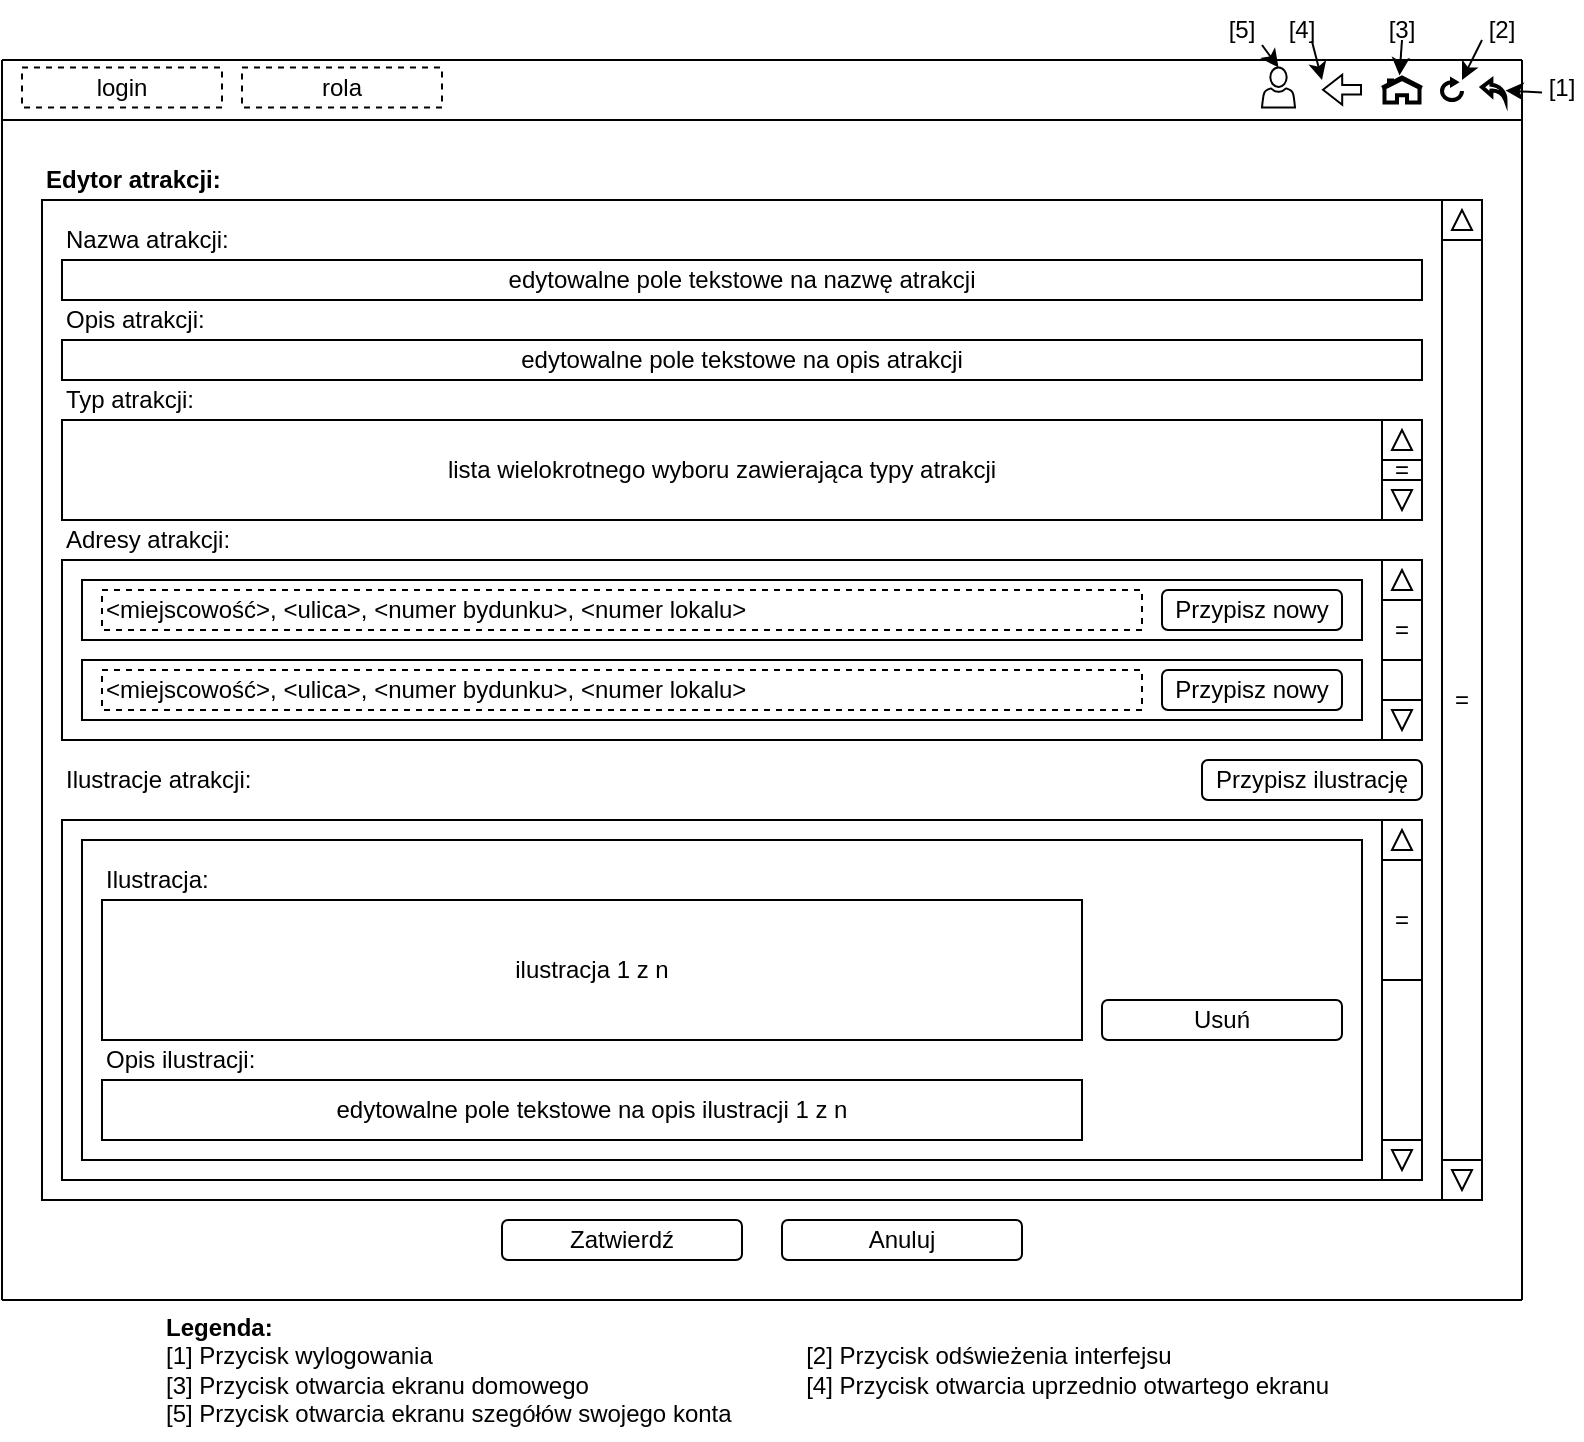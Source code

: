 <mxfile version="22.0.2" type="device">
  <diagram name="Strona-1" id="h2WLkj2qyGADKgaHyaSV">
    <mxGraphModel dx="1418" dy="828" grid="1" gridSize="10" guides="1" tooltips="1" connect="1" arrows="1" fold="1" page="1" pageScale="1" pageWidth="827" pageHeight="1169" math="0" shadow="0">
      <root>
        <mxCell id="0" />
        <mxCell id="1" parent="0" />
        <mxCell id="EYUodT9akqzmMVGfxFc3-4" value="" style="endArrow=none;html=1;rounded=0;" parent="1" edge="1">
          <mxGeometry width="50" height="50" relative="1" as="geometry">
            <mxPoint x="10" y="220" as="sourcePoint" />
            <mxPoint x="770" y="220" as="targetPoint" />
          </mxGeometry>
        </mxCell>
        <mxCell id="EYUodT9akqzmMVGfxFc3-5" value="" style="endArrow=none;html=1;rounded=0;" parent="1" edge="1">
          <mxGeometry width="50" height="50" relative="1" as="geometry">
            <mxPoint x="10" y="840" as="sourcePoint" />
            <mxPoint x="10" y="220" as="targetPoint" />
          </mxGeometry>
        </mxCell>
        <mxCell id="EYUodT9akqzmMVGfxFc3-6" value="" style="endArrow=none;html=1;rounded=0;" parent="1" edge="1">
          <mxGeometry width="50" height="50" relative="1" as="geometry">
            <mxPoint x="10" y="250" as="sourcePoint" />
            <mxPoint x="770" y="250" as="targetPoint" />
          </mxGeometry>
        </mxCell>
        <mxCell id="EYUodT9akqzmMVGfxFc3-13" value="" style="endArrow=none;html=1;rounded=0;" parent="1" edge="1">
          <mxGeometry width="50" height="50" relative="1" as="geometry">
            <mxPoint x="770" y="840" as="sourcePoint" />
            <mxPoint x="770" y="220" as="targetPoint" />
          </mxGeometry>
        </mxCell>
        <mxCell id="EYUodT9akqzmMVGfxFc3-34" value="" style="endArrow=none;html=1;rounded=0;fontFamily=Helvetica;fontSize=12;fontColor=default;" parent="1" edge="1">
          <mxGeometry width="50" height="50" relative="1" as="geometry">
            <mxPoint x="10" y="840" as="sourcePoint" />
            <mxPoint x="770" y="840" as="targetPoint" />
          </mxGeometry>
        </mxCell>
        <mxCell id="DOHr0hYEis4pRiLcCh-8-1" value="login" style="rounded=0;whiteSpace=wrap;html=1;dashed=1;" parent="1" vertex="1">
          <mxGeometry x="20" y="223.75" width="100" height="20" as="geometry" />
        </mxCell>
        <mxCell id="DOHr0hYEis4pRiLcCh-8-2" value="rola" style="rounded=0;whiteSpace=wrap;html=1;dashed=1;" parent="1" vertex="1">
          <mxGeometry x="130" y="223.75" width="100" height="20" as="geometry" />
        </mxCell>
        <mxCell id="qdX5j7-EQqceirbTKG9q-1" value="Edytor atrakcji:" style="text;html=1;strokeColor=none;fillColor=none;align=left;verticalAlign=middle;whiteSpace=wrap;rounded=0;fontStyle=1;dashed=1;" parent="1" vertex="1">
          <mxGeometry x="30" y="270" width="720" height="20" as="geometry" />
        </mxCell>
        <mxCell id="T_iTTgx06haUHR_iTa-R-1" value="=" style="rounded=0;whiteSpace=wrap;html=1;" parent="1" vertex="1">
          <mxGeometry x="730" y="310" width="20" height="460" as="geometry" />
        </mxCell>
        <mxCell id="T_iTTgx06haUHR_iTa-R-2" value="" style="whiteSpace=wrap;html=1;aspect=fixed;" parent="1" vertex="1">
          <mxGeometry x="730" y="290" width="20" height="20" as="geometry" />
        </mxCell>
        <mxCell id="T_iTTgx06haUHR_iTa-R-3" value="" style="triangle;whiteSpace=wrap;html=1;rotation=-90;" parent="1" vertex="1">
          <mxGeometry x="735" y="295" width="10" height="10" as="geometry" />
        </mxCell>
        <mxCell id="T_iTTgx06haUHR_iTa-R-4" value="" style="whiteSpace=wrap;html=1;aspect=fixed;" parent="1" vertex="1">
          <mxGeometry x="730" y="770" width="20" height="20" as="geometry" />
        </mxCell>
        <mxCell id="T_iTTgx06haUHR_iTa-R-5" value="" style="triangle;whiteSpace=wrap;html=1;rotation=90;" parent="1" vertex="1">
          <mxGeometry x="735" y="775" width="10" height="10" as="geometry" />
        </mxCell>
        <mxCell id="vj2doSW4zZvvi4BzWX74-2" value="" style="rounded=0;whiteSpace=wrap;html=1;" parent="1" vertex="1">
          <mxGeometry x="30" y="290" width="700" height="500" as="geometry" />
        </mxCell>
        <mxCell id="vj2doSW4zZvvi4BzWX74-3" value="Nazwa atrakcji:" style="text;html=1;strokeColor=none;fillColor=none;align=left;verticalAlign=middle;whiteSpace=wrap;rounded=0;" parent="1" vertex="1">
          <mxGeometry x="40" y="300" width="680" height="20" as="geometry" />
        </mxCell>
        <mxCell id="vj2doSW4zZvvi4BzWX74-4" value="edytowalne pole tekstowe na nazwę atrakcji" style="rounded=0;whiteSpace=wrap;html=1;" parent="1" vertex="1">
          <mxGeometry x="40" y="320" width="680" height="20" as="geometry" />
        </mxCell>
        <mxCell id="vj2doSW4zZvvi4BzWX74-5" value="Opis atrakcji:" style="text;html=1;strokeColor=none;fillColor=none;align=left;verticalAlign=middle;whiteSpace=wrap;rounded=0;" parent="1" vertex="1">
          <mxGeometry x="40" y="340" width="680" height="20" as="geometry" />
        </mxCell>
        <mxCell id="vj2doSW4zZvvi4BzWX74-6" value="edytowalne pole tekstowe na opis atrakcji" style="rounded=0;whiteSpace=wrap;html=1;" parent="1" vertex="1">
          <mxGeometry x="40" y="360" width="680" height="20" as="geometry" />
        </mxCell>
        <mxCell id="vj2doSW4zZvvi4BzWX74-12" value="Zatwierdź" style="rounded=1;whiteSpace=wrap;html=1;" parent="1" vertex="1">
          <mxGeometry x="260" y="800" width="120" height="20" as="geometry" />
        </mxCell>
        <mxCell id="vj2doSW4zZvvi4BzWX74-13" value="Anuluj" style="rounded=1;whiteSpace=wrap;html=1;" parent="1" vertex="1">
          <mxGeometry x="400" y="800" width="120" height="20" as="geometry" />
        </mxCell>
        <mxCell id="vj2doSW4zZvvi4BzWX74-14" value="Typ atrakcji:" style="text;html=1;strokeColor=none;fillColor=none;align=left;verticalAlign=middle;whiteSpace=wrap;rounded=0;" parent="1" vertex="1">
          <mxGeometry x="40" y="380" width="680" height="20" as="geometry" />
        </mxCell>
        <mxCell id="vj2doSW4zZvvi4BzWX74-15" value="lista wielokrotnego wyboru zawierająca typy atrakcji" style="rounded=0;whiteSpace=wrap;html=1;" parent="1" vertex="1">
          <mxGeometry x="40" y="400" width="660" height="50" as="geometry" />
        </mxCell>
        <mxCell id="vj2doSW4zZvvi4BzWX74-16" value="" style="whiteSpace=wrap;html=1;aspect=fixed;" parent="1" vertex="1">
          <mxGeometry x="700" y="430" width="20" height="20" as="geometry" />
        </mxCell>
        <mxCell id="vj2doSW4zZvvi4BzWX74-17" value="" style="triangle;whiteSpace=wrap;html=1;rotation=90;" parent="1" vertex="1">
          <mxGeometry x="705" y="435" width="10" height="10" as="geometry" />
        </mxCell>
        <mxCell id="FfB_7gxJOvNEDapdNmzO-1" value="" style="whiteSpace=wrap;html=1;aspect=fixed;" parent="1" vertex="1">
          <mxGeometry x="700" y="400" width="20" height="20" as="geometry" />
        </mxCell>
        <mxCell id="FfB_7gxJOvNEDapdNmzO-2" value="" style="triangle;whiteSpace=wrap;html=1;rotation=-90;" parent="1" vertex="1">
          <mxGeometry x="705" y="405" width="10" height="10" as="geometry" />
        </mxCell>
        <mxCell id="FfB_7gxJOvNEDapdNmzO-3" value="=" style="rounded=0;whiteSpace=wrap;html=1;" parent="1" vertex="1">
          <mxGeometry x="700" y="420" width="20" height="10" as="geometry" />
        </mxCell>
        <mxCell id="FfB_7gxJOvNEDapdNmzO-4" value="Adresy atrakcji:" style="text;html=1;strokeColor=none;fillColor=none;align=left;verticalAlign=middle;whiteSpace=wrap;rounded=0;" parent="1" vertex="1">
          <mxGeometry x="40" y="450" width="680" height="20" as="geometry" />
        </mxCell>
        <mxCell id="FfB_7gxJOvNEDapdNmzO-5" value="" style="rounded=0;whiteSpace=wrap;html=1;" parent="1" vertex="1">
          <mxGeometry x="40" y="470" width="660" height="90" as="geometry" />
        </mxCell>
        <mxCell id="FfB_7gxJOvNEDapdNmzO-8" value="" style="whiteSpace=wrap;html=1;aspect=fixed;" parent="1" vertex="1">
          <mxGeometry x="700" y="470" width="20" height="20" as="geometry" />
        </mxCell>
        <mxCell id="FfB_7gxJOvNEDapdNmzO-9" value="" style="triangle;whiteSpace=wrap;html=1;rotation=-90;" parent="1" vertex="1">
          <mxGeometry x="705" y="475" width="10" height="10" as="geometry" />
        </mxCell>
        <mxCell id="FfB_7gxJOvNEDapdNmzO-10" value="" style="whiteSpace=wrap;html=1;aspect=fixed;" parent="1" vertex="1">
          <mxGeometry x="700" y="540" width="20" height="20" as="geometry" />
        </mxCell>
        <mxCell id="FfB_7gxJOvNEDapdNmzO-11" value="" style="triangle;whiteSpace=wrap;html=1;rotation=90;" parent="1" vertex="1">
          <mxGeometry x="705" y="545" width="10" height="10" as="geometry" />
        </mxCell>
        <mxCell id="FfB_7gxJOvNEDapdNmzO-12" value="" style="rounded=0;whiteSpace=wrap;html=1;" parent="1" vertex="1">
          <mxGeometry x="700" y="490" width="20" height="50" as="geometry" />
        </mxCell>
        <mxCell id="FfB_7gxJOvNEDapdNmzO-15" value="" style="rounded=0;whiteSpace=wrap;html=1;align=left;" parent="1" vertex="1">
          <mxGeometry x="50" y="480" width="640" height="30" as="geometry" />
        </mxCell>
        <mxCell id="FfB_7gxJOvNEDapdNmzO-19" value="Przypisz nowy" style="rounded=1;whiteSpace=wrap;html=1;" parent="1" vertex="1">
          <mxGeometry x="590" y="485" width="90" height="20" as="geometry" />
        </mxCell>
        <mxCell id="FfB_7gxJOvNEDapdNmzO-21" value="&amp;lt;miejscowość&amp;gt;, &amp;lt;ulica&amp;gt;, &amp;lt;numer bydunku&amp;gt;, &amp;lt;numer lokalu&amp;gt;" style="text;html=1;strokeColor=default;fillColor=none;align=left;verticalAlign=middle;whiteSpace=wrap;rounded=0;dashed=1;" parent="1" vertex="1">
          <mxGeometry x="60" y="485" width="520" height="20" as="geometry" />
        </mxCell>
        <mxCell id="FfB_7gxJOvNEDapdNmzO-22" value="" style="rounded=0;whiteSpace=wrap;html=1;align=left;" parent="1" vertex="1">
          <mxGeometry x="50" y="520" width="640" height="30" as="geometry" />
        </mxCell>
        <mxCell id="FfB_7gxJOvNEDapdNmzO-25" value="&amp;lt;miejscowość&amp;gt;, &amp;lt;ulica&amp;gt;, &amp;lt;numer bydunku&amp;gt;, &amp;lt;numer lokalu&amp;gt;" style="text;html=1;strokeColor=default;fillColor=none;align=left;verticalAlign=middle;whiteSpace=wrap;rounded=0;dashed=1;" parent="1" vertex="1">
          <mxGeometry x="60" y="525" width="520" height="20" as="geometry" />
        </mxCell>
        <mxCell id="FfB_7gxJOvNEDapdNmzO-30" value="=" style="rounded=0;whiteSpace=wrap;html=1;" parent="1" vertex="1">
          <mxGeometry x="700" y="490" width="20" height="30" as="geometry" />
        </mxCell>
        <mxCell id="FfB_7gxJOvNEDapdNmzO-31" value="Ilustracje atrakcji:" style="text;html=1;strokeColor=none;fillColor=none;align=left;verticalAlign=middle;whiteSpace=wrap;rounded=0;" parent="1" vertex="1">
          <mxGeometry x="40" y="570" width="560" height="20" as="geometry" />
        </mxCell>
        <mxCell id="FfB_7gxJOvNEDapdNmzO-32" value="" style="rounded=0;whiteSpace=wrap;html=1;" parent="1" vertex="1">
          <mxGeometry x="40" y="600" width="660" height="180" as="geometry" />
        </mxCell>
        <mxCell id="FfB_7gxJOvNEDapdNmzO-33" value="Przypisz ilustrację" style="rounded=1;whiteSpace=wrap;html=1;" parent="1" vertex="1">
          <mxGeometry x="610" y="570" width="110" height="20" as="geometry" />
        </mxCell>
        <mxCell id="FfB_7gxJOvNEDapdNmzO-36" value="" style="whiteSpace=wrap;html=1;aspect=fixed;" parent="1" vertex="1">
          <mxGeometry x="700" y="600" width="20" height="20" as="geometry" />
        </mxCell>
        <mxCell id="FfB_7gxJOvNEDapdNmzO-37" value="" style="triangle;whiteSpace=wrap;html=1;rotation=-90;" parent="1" vertex="1">
          <mxGeometry x="705" y="605" width="10" height="10" as="geometry" />
        </mxCell>
        <mxCell id="FfB_7gxJOvNEDapdNmzO-38" value="" style="whiteSpace=wrap;html=1;aspect=fixed;" parent="1" vertex="1">
          <mxGeometry x="700" y="760" width="20" height="20" as="geometry" />
        </mxCell>
        <mxCell id="FfB_7gxJOvNEDapdNmzO-39" value="" style="triangle;whiteSpace=wrap;html=1;rotation=90;" parent="1" vertex="1">
          <mxGeometry x="705" y="765" width="10" height="10" as="geometry" />
        </mxCell>
        <mxCell id="FfB_7gxJOvNEDapdNmzO-40" value="" style="rounded=0;whiteSpace=wrap;html=1;" parent="1" vertex="1">
          <mxGeometry x="700" y="620" width="20" height="140" as="geometry" />
        </mxCell>
        <mxCell id="FfB_7gxJOvNEDapdNmzO-41" value="=" style="rounded=0;whiteSpace=wrap;html=1;" parent="1" vertex="1">
          <mxGeometry x="700" y="620" width="20" height="60" as="geometry" />
        </mxCell>
        <mxCell id="FfB_7gxJOvNEDapdNmzO-43" value="" style="rounded=0;whiteSpace=wrap;html=1;" parent="1" vertex="1">
          <mxGeometry x="50" y="610" width="640" height="160" as="geometry" />
        </mxCell>
        <mxCell id="FfB_7gxJOvNEDapdNmzO-47" value="ilustracja 1 z n" style="rounded=0;whiteSpace=wrap;html=1;" parent="1" vertex="1">
          <mxGeometry x="60" y="640" width="490" height="70" as="geometry" />
        </mxCell>
        <mxCell id="FfB_7gxJOvNEDapdNmzO-49" value="Usuń" style="rounded=1;whiteSpace=wrap;html=1;" parent="1" vertex="1">
          <mxGeometry x="560" y="690" width="120" height="20" as="geometry" />
        </mxCell>
        <mxCell id="FfB_7gxJOvNEDapdNmzO-51" value="edytowalne pole tekstowe na opis ilustracji 1 z n" style="rounded=0;whiteSpace=wrap;html=1;" parent="1" vertex="1">
          <mxGeometry x="60" y="730" width="490" height="30" as="geometry" />
        </mxCell>
        <mxCell id="iFdMPcChwmTjYAfZ6c88-4" value="Opis ilustracji:" style="text;html=1;strokeColor=none;fillColor=none;align=left;verticalAlign=middle;whiteSpace=wrap;rounded=0;" parent="1" vertex="1">
          <mxGeometry x="60" y="710" width="490" height="20" as="geometry" />
        </mxCell>
        <mxCell id="iFdMPcChwmTjYAfZ6c88-5" value="Ilustracja:" style="text;html=1;strokeColor=none;fillColor=none;align=left;verticalAlign=middle;whiteSpace=wrap;rounded=0;" parent="1" vertex="1">
          <mxGeometry x="60" y="620" width="490" height="20" as="geometry" />
        </mxCell>
        <mxCell id="7vwPjD8v54HHWO3C7Z47-1" value="Przypisz nowy" style="rounded=1;whiteSpace=wrap;html=1;" parent="1" vertex="1">
          <mxGeometry x="590" y="525" width="90" height="20" as="geometry" />
        </mxCell>
        <mxCell id="4FPNuw7gyJmFZ_Krvj3F-1" value="" style="html=1;verticalLabelPosition=bottom;align=center;labelBackgroundColor=#ffffff;verticalAlign=top;strokeWidth=2;shadow=0;dashed=0;shape=mxgraph.ios7.icons.home;" vertex="1" parent="1">
          <mxGeometry x="700" y="228.75" width="20" height="12.5" as="geometry" />
        </mxCell>
        <mxCell id="4FPNuw7gyJmFZ_Krvj3F-2" value="" style="html=1;verticalLabelPosition=bottom;align=center;labelBackgroundColor=#ffffff;verticalAlign=top;strokeWidth=2;shadow=0;dashed=0;shape=mxgraph.ios7.icons.back;fontFamily=Helvetica;fontSize=12;" vertex="1" parent="1">
          <mxGeometry x="750" y="230" width="11.76" height="10" as="geometry" />
        </mxCell>
        <mxCell id="4FPNuw7gyJmFZ_Krvj3F-3" value="" style="html=1;verticalLabelPosition=bottom;align=center;labelBackgroundColor=#ffffff;verticalAlign=top;strokeWidth=2;shadow=0;dashed=0;shape=mxgraph.ios7.icons.reload;fontFamily=Helvetica;fontSize=12;" vertex="1" parent="1">
          <mxGeometry x="730" y="230" width="10" height="10" as="geometry" />
        </mxCell>
        <mxCell id="4FPNuw7gyJmFZ_Krvj3F-4" value="[1]" style="text;html=1;strokeColor=none;fillColor=none;align=center;verticalAlign=middle;whiteSpace=wrap;rounded=0;fontSize=12;fontFamily=Helvetica;fontColor=default;" vertex="1" parent="1">
          <mxGeometry x="780" y="228.75" width="20" height="10" as="geometry" />
        </mxCell>
        <mxCell id="4FPNuw7gyJmFZ_Krvj3F-5" value="" style="endArrow=classic;html=1;rounded=0;fontFamily=Helvetica;fontSize=12;fontColor=default;exitX=0;exitY=0.75;exitDx=0;exitDy=0;" edge="1" parent="1" source="4FPNuw7gyJmFZ_Krvj3F-4" target="4FPNuw7gyJmFZ_Krvj3F-2">
          <mxGeometry width="50" height="50" relative="1" as="geometry">
            <mxPoint x="700" y="200" as="sourcePoint" />
            <mxPoint x="750" y="150" as="targetPoint" />
          </mxGeometry>
        </mxCell>
        <mxCell id="4FPNuw7gyJmFZ_Krvj3F-6" value="" style="shape=flexArrow;endArrow=classic;html=1;rounded=0;fontFamily=Helvetica;fontSize=12;fontColor=default;startWidth=9.302;endWidth=9.302;startSize=5.426;endSize=2.867;width=4.651;" edge="1" parent="1">
          <mxGeometry width="50" height="50" relative="1" as="geometry">
            <mxPoint x="690" y="234.88" as="sourcePoint" />
            <mxPoint x="670" y="234.88" as="targetPoint" />
          </mxGeometry>
        </mxCell>
        <mxCell id="4FPNuw7gyJmFZ_Krvj3F-7" value="[2]" style="text;html=1;strokeColor=none;fillColor=none;align=center;verticalAlign=middle;whiteSpace=wrap;rounded=0;fontSize=12;fontFamily=Helvetica;fontColor=default;" vertex="1" parent="1">
          <mxGeometry x="740" y="200" width="40" height="10" as="geometry" />
        </mxCell>
        <mxCell id="4FPNuw7gyJmFZ_Krvj3F-8" value="" style="endArrow=classic;html=1;rounded=0;fontFamily=Helvetica;fontSize=12;fontColor=default;exitX=0.25;exitY=1;exitDx=0;exitDy=0;entryX=1;entryY=0;entryDx=0;entryDy=0;entryPerimeter=0;" edge="1" parent="1" source="4FPNuw7gyJmFZ_Krvj3F-7" target="4FPNuw7gyJmFZ_Krvj3F-3">
          <mxGeometry width="50" height="50" relative="1" as="geometry">
            <mxPoint x="690" y="230" as="sourcePoint" />
            <mxPoint x="740" y="180" as="targetPoint" />
          </mxGeometry>
        </mxCell>
        <mxCell id="4FPNuw7gyJmFZ_Krvj3F-9" value="[3]" style="text;html=1;strokeColor=none;fillColor=none;align=center;verticalAlign=middle;whiteSpace=wrap;rounded=0;fontSize=12;fontFamily=Helvetica;fontColor=default;" vertex="1" parent="1">
          <mxGeometry x="700" y="200" width="20" height="10" as="geometry" />
        </mxCell>
        <mxCell id="4FPNuw7gyJmFZ_Krvj3F-10" value="" style="endArrow=classic;html=1;rounded=0;fontFamily=Helvetica;fontSize=12;fontColor=default;entryX=0.437;entryY=-0.082;entryDx=0;entryDy=0;entryPerimeter=0;exitX=0.5;exitY=1;exitDx=0;exitDy=0;" edge="1" parent="1" source="4FPNuw7gyJmFZ_Krvj3F-9" target="4FPNuw7gyJmFZ_Krvj3F-1">
          <mxGeometry width="50" height="50" relative="1" as="geometry">
            <mxPoint x="720" y="160" as="sourcePoint" />
            <mxPoint x="710" y="170" as="targetPoint" />
          </mxGeometry>
        </mxCell>
        <mxCell id="4FPNuw7gyJmFZ_Krvj3F-11" value="[4]" style="text;html=1;strokeColor=none;fillColor=none;align=center;verticalAlign=middle;whiteSpace=wrap;rounded=0;fontSize=12;fontFamily=Helvetica;fontColor=default;" vertex="1" parent="1">
          <mxGeometry x="650" y="200" width="20" height="10" as="geometry" />
        </mxCell>
        <mxCell id="4FPNuw7gyJmFZ_Krvj3F-12" value="" style="endArrow=classic;html=1;rounded=0;fontFamily=Helvetica;fontSize=12;fontColor=default;exitX=0.748;exitY=1.065;exitDx=0;exitDy=0;exitPerimeter=0;" edge="1" parent="1" source="4FPNuw7gyJmFZ_Krvj3F-11">
          <mxGeometry width="50" height="50" relative="1" as="geometry">
            <mxPoint x="630" y="230" as="sourcePoint" />
            <mxPoint x="670" y="230" as="targetPoint" />
          </mxGeometry>
        </mxCell>
        <mxCell id="4FPNuw7gyJmFZ_Krvj3F-13" value="" style="sketch=0;pointerEvents=1;shadow=0;dashed=0;html=1;labelPosition=center;verticalLabelPosition=bottom;verticalAlign=top;align=center;shape=mxgraph.mscae.intune.account_portal" vertex="1" parent="1">
          <mxGeometry x="640" y="223.75" width="16.5" height="20" as="geometry" />
        </mxCell>
        <mxCell id="4FPNuw7gyJmFZ_Krvj3F-14" value="[5]" style="text;html=1;strokeColor=none;fillColor=none;align=center;verticalAlign=middle;whiteSpace=wrap;rounded=0;" vertex="1" parent="1">
          <mxGeometry x="620" y="190" width="20" height="30" as="geometry" />
        </mxCell>
        <mxCell id="4FPNuw7gyJmFZ_Krvj3F-15" value="" style="endArrow=classic;html=1;rounded=0;exitX=1;exitY=0.75;exitDx=0;exitDy=0;entryX=0.5;entryY=0;entryDx=0;entryDy=0;entryPerimeter=0;" edge="1" parent="1" source="4FPNuw7gyJmFZ_Krvj3F-14" target="4FPNuw7gyJmFZ_Krvj3F-13">
          <mxGeometry width="50" height="50" relative="1" as="geometry">
            <mxPoint x="590" y="240" as="sourcePoint" />
            <mxPoint x="640" y="190" as="targetPoint" />
          </mxGeometry>
        </mxCell>
        <mxCell id="4FPNuw7gyJmFZ_Krvj3F-16" value="&lt;b&gt;Legenda:&lt;/b&gt;&lt;br&gt;[1] Przycisk wylogowania&lt;span style=&quot;white-space: pre;&quot;&gt;&#x9;&lt;/span&gt;&lt;span style=&quot;white-space: pre;&quot;&gt;&#x9;&lt;span style=&quot;white-space: pre;&quot;&gt;&#x9;&lt;/span&gt;&lt;span style=&quot;white-space: pre;&quot;&gt;&#x9;&lt;span style=&quot;white-space: pre;&quot;&gt;&#x9;&lt;/span&gt;&lt;span style=&quot;white-space: pre;&quot;&gt;&#x9;&lt;span style=&quot;white-space: pre;&quot;&gt;&#x9;&lt;/span&gt;&lt;/span&gt;&lt;/span&gt;&lt;/span&gt;[2] Przycisk odświeżenia interfejsu&lt;br&gt;[3] Przycisk otwarcia ekranu domowego&lt;span style=&quot;white-space: pre;&quot;&gt;&#x9;&lt;/span&gt;&lt;span style=&quot;white-space: pre;&quot;&gt;&#x9;&lt;span style=&quot;white-space: pre;&quot;&gt;&#x9;&lt;/span&gt;&lt;span style=&quot;white-space: pre;&quot;&gt;&#x9;&lt;/span&gt;&lt;span style=&quot;white-space: pre;&quot;&gt;&#x9;&lt;/span&gt;&lt;/span&gt;[4] Przycisk otwarcia uprzednio otwartego ekranu&lt;br&gt;[5] Przycisk otwarcia ekranu szegółów swojego konta&lt;span style=&quot;white-space: pre;&quot;&gt;&#x9;&lt;/span&gt;&lt;span style=&quot;white-space: pre;&quot;&gt;&#x9;&lt;/span&gt;" style="text;html=1;align=left;verticalAlign=middle;resizable=0;points=[];autosize=1;strokeColor=none;fillColor=none;dashed=1;" vertex="1" parent="1">
          <mxGeometry x="90" y="840" width="610" height="70" as="geometry" />
        </mxCell>
      </root>
    </mxGraphModel>
  </diagram>
</mxfile>
